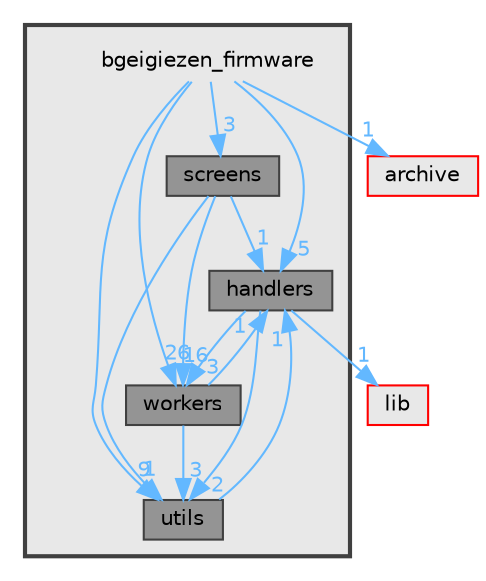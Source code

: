 digraph "bgeigiezen_firmware"
{
 // LATEX_PDF_SIZE
  bgcolor="transparent";
  edge [fontname=Helvetica,fontsize=10,labelfontname=Helvetica,labelfontsize=10];
  node [fontname=Helvetica,fontsize=10,shape=box,height=0.2,width=0.4];
  compound=true
  subgraph clusterdir_e1eaf1e768829cf4a63747721d8faaf4 {
    graph [ bgcolor="#e8e8e8", pencolor="grey25", label="", fontname=Helvetica,fontsize=10 style="filled,bold", URL="dir_e1eaf1e768829cf4a63747721d8faaf4.html",tooltip=""]
    dir_e1eaf1e768829cf4a63747721d8faaf4 [shape=plaintext, label="bgeigiezen_firmware"];
  dir_749451a598ecd5c0309d9027278f34c6 [label="handlers", fillcolor="#949494", color="grey25", style="filled", URL="dir_749451a598ecd5c0309d9027278f34c6.html",tooltip=""];
  dir_6f13c7d66f004924e86a65a4e93b51f7 [label="screens", fillcolor="#949494", color="grey25", style="filled", URL="dir_6f13c7d66f004924e86a65a4e93b51f7.html",tooltip=""];
  dir_a24ad72c06e21cd2cd0e24e40f39aea1 [label="utils", fillcolor="#949494", color="grey25", style="filled", URL="dir_a24ad72c06e21cd2cd0e24e40f39aea1.html",tooltip=""];
  dir_d5d1412b4c1b9faa3d16b8867b1e9070 [label="workers", fillcolor="#949494", color="grey25", style="filled", URL="dir_d5d1412b4c1b9faa3d16b8867b1e9070.html",tooltip=""];
  }
  dir_e0fba836ceae3bb14933a86e8261f529 [label="archive", fillcolor="#e8e8e8", color="red", style="filled", URL="dir_e0fba836ceae3bb14933a86e8261f529.html",tooltip=""];
  dir_97aefd0d527b934f1d99a682da8fe6a9 [label="lib", fillcolor="#e8e8e8", color="red", style="filled", URL="dir_97aefd0d527b934f1d99a682da8fe6a9.html",tooltip=""];
  dir_e1eaf1e768829cf4a63747721d8faaf4->dir_6f13c7d66f004924e86a65a4e93b51f7 [headlabel="3", labeldistance=1.5 headhref="dir_000003_000007.html" color="steelblue1" fontcolor="steelblue1"];
  dir_e1eaf1e768829cf4a63747721d8faaf4->dir_749451a598ecd5c0309d9027278f34c6 [headlabel="5", labeldistance=1.5 headhref="dir_000003_000004.html" color="steelblue1" fontcolor="steelblue1"];
  dir_e1eaf1e768829cf4a63747721d8faaf4->dir_a24ad72c06e21cd2cd0e24e40f39aea1 [headlabel="9", labeldistance=1.5 headhref="dir_000003_000014.html" color="steelblue1" fontcolor="steelblue1"];
  dir_e1eaf1e768829cf4a63747721d8faaf4->dir_d5d1412b4c1b9faa3d16b8867b1e9070 [headlabel="26", labeldistance=1.5 headhref="dir_000003_000015.html" color="steelblue1" fontcolor="steelblue1"];
  dir_e1eaf1e768829cf4a63747721d8faaf4->dir_e0fba836ceae3bb14933a86e8261f529 [headlabel="1", labeldistance=1.5 headhref="dir_000003_000000.html" color="steelblue1" fontcolor="steelblue1"];
  dir_749451a598ecd5c0309d9027278f34c6->dir_97aefd0d527b934f1d99a682da8fe6a9 [headlabel="1", labeldistance=1.5 headhref="dir_000004_000006.html" color="steelblue1" fontcolor="steelblue1"];
  dir_749451a598ecd5c0309d9027278f34c6->dir_a24ad72c06e21cd2cd0e24e40f39aea1 [headlabel="2", labeldistance=1.5 headhref="dir_000004_000014.html" color="steelblue1" fontcolor="steelblue1"];
  dir_749451a598ecd5c0309d9027278f34c6->dir_d5d1412b4c1b9faa3d16b8867b1e9070 [headlabel="3", labeldistance=1.5 headhref="dir_000004_000015.html" color="steelblue1" fontcolor="steelblue1"];
  dir_6f13c7d66f004924e86a65a4e93b51f7->dir_749451a598ecd5c0309d9027278f34c6 [headlabel="1", labeldistance=1.5 headhref="dir_000007_000004.html" color="steelblue1" fontcolor="steelblue1"];
  dir_6f13c7d66f004924e86a65a4e93b51f7->dir_a24ad72c06e21cd2cd0e24e40f39aea1 [headlabel="1", labeldistance=1.5 headhref="dir_000007_000014.html" color="steelblue1" fontcolor="steelblue1"];
  dir_6f13c7d66f004924e86a65a4e93b51f7->dir_d5d1412b4c1b9faa3d16b8867b1e9070 [headlabel="16", labeldistance=1.5 headhref="dir_000007_000015.html" color="steelblue1" fontcolor="steelblue1"];
  dir_a24ad72c06e21cd2cd0e24e40f39aea1->dir_749451a598ecd5c0309d9027278f34c6 [headlabel="1", labeldistance=1.5 headhref="dir_000014_000004.html" color="steelblue1" fontcolor="steelblue1"];
  dir_d5d1412b4c1b9faa3d16b8867b1e9070->dir_749451a598ecd5c0309d9027278f34c6 [headlabel="1", labeldistance=1.5 headhref="dir_000015_000004.html" color="steelblue1" fontcolor="steelblue1"];
  dir_d5d1412b4c1b9faa3d16b8867b1e9070->dir_a24ad72c06e21cd2cd0e24e40f39aea1 [headlabel="3", labeldistance=1.5 headhref="dir_000015_000014.html" color="steelblue1" fontcolor="steelblue1"];
}
